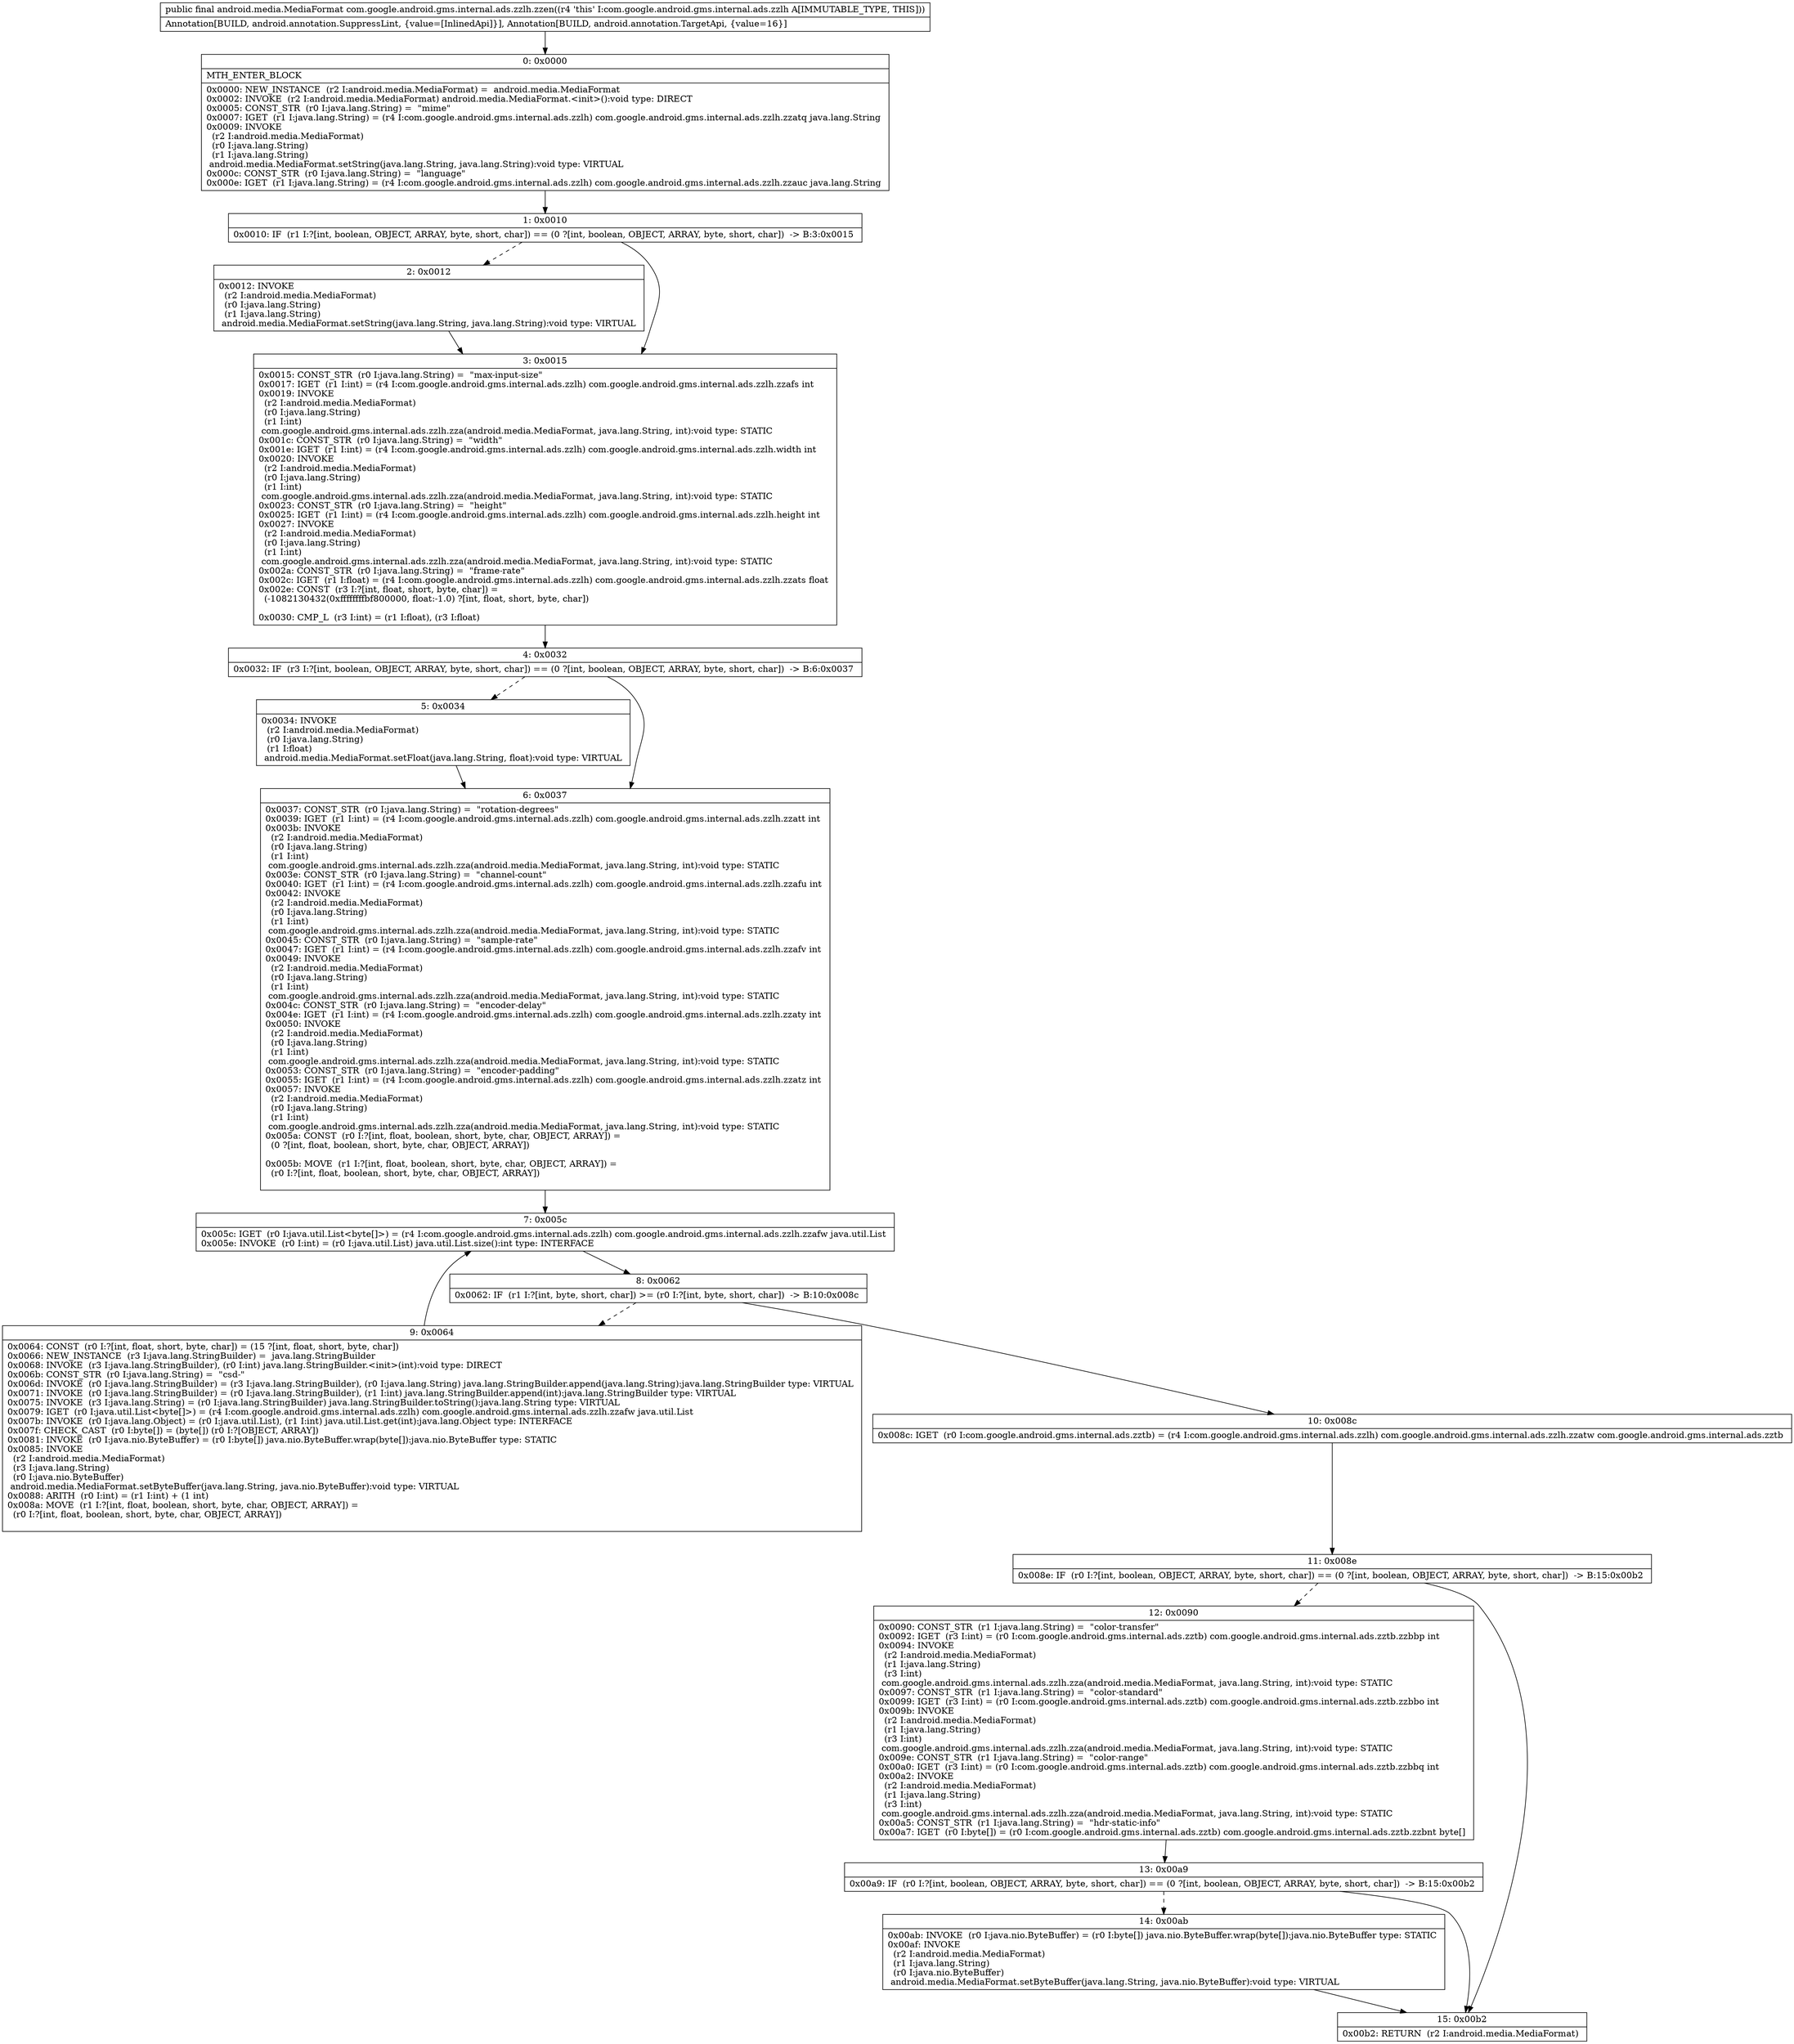 digraph "CFG forcom.google.android.gms.internal.ads.zzlh.zzen()Landroid\/media\/MediaFormat;" {
Node_0 [shape=record,label="{0\:\ 0x0000|MTH_ENTER_BLOCK\l|0x0000: NEW_INSTANCE  (r2 I:android.media.MediaFormat) =  android.media.MediaFormat \l0x0002: INVOKE  (r2 I:android.media.MediaFormat) android.media.MediaFormat.\<init\>():void type: DIRECT \l0x0005: CONST_STR  (r0 I:java.lang.String) =  \"mime\" \l0x0007: IGET  (r1 I:java.lang.String) = (r4 I:com.google.android.gms.internal.ads.zzlh) com.google.android.gms.internal.ads.zzlh.zzatq java.lang.String \l0x0009: INVOKE  \l  (r2 I:android.media.MediaFormat)\l  (r0 I:java.lang.String)\l  (r1 I:java.lang.String)\l android.media.MediaFormat.setString(java.lang.String, java.lang.String):void type: VIRTUAL \l0x000c: CONST_STR  (r0 I:java.lang.String) =  \"language\" \l0x000e: IGET  (r1 I:java.lang.String) = (r4 I:com.google.android.gms.internal.ads.zzlh) com.google.android.gms.internal.ads.zzlh.zzauc java.lang.String \l}"];
Node_1 [shape=record,label="{1\:\ 0x0010|0x0010: IF  (r1 I:?[int, boolean, OBJECT, ARRAY, byte, short, char]) == (0 ?[int, boolean, OBJECT, ARRAY, byte, short, char])  \-\> B:3:0x0015 \l}"];
Node_2 [shape=record,label="{2\:\ 0x0012|0x0012: INVOKE  \l  (r2 I:android.media.MediaFormat)\l  (r0 I:java.lang.String)\l  (r1 I:java.lang.String)\l android.media.MediaFormat.setString(java.lang.String, java.lang.String):void type: VIRTUAL \l}"];
Node_3 [shape=record,label="{3\:\ 0x0015|0x0015: CONST_STR  (r0 I:java.lang.String) =  \"max\-input\-size\" \l0x0017: IGET  (r1 I:int) = (r4 I:com.google.android.gms.internal.ads.zzlh) com.google.android.gms.internal.ads.zzlh.zzafs int \l0x0019: INVOKE  \l  (r2 I:android.media.MediaFormat)\l  (r0 I:java.lang.String)\l  (r1 I:int)\l com.google.android.gms.internal.ads.zzlh.zza(android.media.MediaFormat, java.lang.String, int):void type: STATIC \l0x001c: CONST_STR  (r0 I:java.lang.String) =  \"width\" \l0x001e: IGET  (r1 I:int) = (r4 I:com.google.android.gms.internal.ads.zzlh) com.google.android.gms.internal.ads.zzlh.width int \l0x0020: INVOKE  \l  (r2 I:android.media.MediaFormat)\l  (r0 I:java.lang.String)\l  (r1 I:int)\l com.google.android.gms.internal.ads.zzlh.zza(android.media.MediaFormat, java.lang.String, int):void type: STATIC \l0x0023: CONST_STR  (r0 I:java.lang.String) =  \"height\" \l0x0025: IGET  (r1 I:int) = (r4 I:com.google.android.gms.internal.ads.zzlh) com.google.android.gms.internal.ads.zzlh.height int \l0x0027: INVOKE  \l  (r2 I:android.media.MediaFormat)\l  (r0 I:java.lang.String)\l  (r1 I:int)\l com.google.android.gms.internal.ads.zzlh.zza(android.media.MediaFormat, java.lang.String, int):void type: STATIC \l0x002a: CONST_STR  (r0 I:java.lang.String) =  \"frame\-rate\" \l0x002c: IGET  (r1 I:float) = (r4 I:com.google.android.gms.internal.ads.zzlh) com.google.android.gms.internal.ads.zzlh.zzats float \l0x002e: CONST  (r3 I:?[int, float, short, byte, char]) = \l  (\-1082130432(0xffffffffbf800000, float:\-1.0) ?[int, float, short, byte, char])\l \l0x0030: CMP_L  (r3 I:int) = (r1 I:float), (r3 I:float) \l}"];
Node_4 [shape=record,label="{4\:\ 0x0032|0x0032: IF  (r3 I:?[int, boolean, OBJECT, ARRAY, byte, short, char]) == (0 ?[int, boolean, OBJECT, ARRAY, byte, short, char])  \-\> B:6:0x0037 \l}"];
Node_5 [shape=record,label="{5\:\ 0x0034|0x0034: INVOKE  \l  (r2 I:android.media.MediaFormat)\l  (r0 I:java.lang.String)\l  (r1 I:float)\l android.media.MediaFormat.setFloat(java.lang.String, float):void type: VIRTUAL \l}"];
Node_6 [shape=record,label="{6\:\ 0x0037|0x0037: CONST_STR  (r0 I:java.lang.String) =  \"rotation\-degrees\" \l0x0039: IGET  (r1 I:int) = (r4 I:com.google.android.gms.internal.ads.zzlh) com.google.android.gms.internal.ads.zzlh.zzatt int \l0x003b: INVOKE  \l  (r2 I:android.media.MediaFormat)\l  (r0 I:java.lang.String)\l  (r1 I:int)\l com.google.android.gms.internal.ads.zzlh.zza(android.media.MediaFormat, java.lang.String, int):void type: STATIC \l0x003e: CONST_STR  (r0 I:java.lang.String) =  \"channel\-count\" \l0x0040: IGET  (r1 I:int) = (r4 I:com.google.android.gms.internal.ads.zzlh) com.google.android.gms.internal.ads.zzlh.zzafu int \l0x0042: INVOKE  \l  (r2 I:android.media.MediaFormat)\l  (r0 I:java.lang.String)\l  (r1 I:int)\l com.google.android.gms.internal.ads.zzlh.zza(android.media.MediaFormat, java.lang.String, int):void type: STATIC \l0x0045: CONST_STR  (r0 I:java.lang.String) =  \"sample\-rate\" \l0x0047: IGET  (r1 I:int) = (r4 I:com.google.android.gms.internal.ads.zzlh) com.google.android.gms.internal.ads.zzlh.zzafv int \l0x0049: INVOKE  \l  (r2 I:android.media.MediaFormat)\l  (r0 I:java.lang.String)\l  (r1 I:int)\l com.google.android.gms.internal.ads.zzlh.zza(android.media.MediaFormat, java.lang.String, int):void type: STATIC \l0x004c: CONST_STR  (r0 I:java.lang.String) =  \"encoder\-delay\" \l0x004e: IGET  (r1 I:int) = (r4 I:com.google.android.gms.internal.ads.zzlh) com.google.android.gms.internal.ads.zzlh.zzaty int \l0x0050: INVOKE  \l  (r2 I:android.media.MediaFormat)\l  (r0 I:java.lang.String)\l  (r1 I:int)\l com.google.android.gms.internal.ads.zzlh.zza(android.media.MediaFormat, java.lang.String, int):void type: STATIC \l0x0053: CONST_STR  (r0 I:java.lang.String) =  \"encoder\-padding\" \l0x0055: IGET  (r1 I:int) = (r4 I:com.google.android.gms.internal.ads.zzlh) com.google.android.gms.internal.ads.zzlh.zzatz int \l0x0057: INVOKE  \l  (r2 I:android.media.MediaFormat)\l  (r0 I:java.lang.String)\l  (r1 I:int)\l com.google.android.gms.internal.ads.zzlh.zza(android.media.MediaFormat, java.lang.String, int):void type: STATIC \l0x005a: CONST  (r0 I:?[int, float, boolean, short, byte, char, OBJECT, ARRAY]) = \l  (0 ?[int, float, boolean, short, byte, char, OBJECT, ARRAY])\l \l0x005b: MOVE  (r1 I:?[int, float, boolean, short, byte, char, OBJECT, ARRAY]) = \l  (r0 I:?[int, float, boolean, short, byte, char, OBJECT, ARRAY])\l \l}"];
Node_7 [shape=record,label="{7\:\ 0x005c|0x005c: IGET  (r0 I:java.util.List\<byte[]\>) = (r4 I:com.google.android.gms.internal.ads.zzlh) com.google.android.gms.internal.ads.zzlh.zzafw java.util.List \l0x005e: INVOKE  (r0 I:int) = (r0 I:java.util.List) java.util.List.size():int type: INTERFACE \l}"];
Node_8 [shape=record,label="{8\:\ 0x0062|0x0062: IF  (r1 I:?[int, byte, short, char]) \>= (r0 I:?[int, byte, short, char])  \-\> B:10:0x008c \l}"];
Node_9 [shape=record,label="{9\:\ 0x0064|0x0064: CONST  (r0 I:?[int, float, short, byte, char]) = (15 ?[int, float, short, byte, char]) \l0x0066: NEW_INSTANCE  (r3 I:java.lang.StringBuilder) =  java.lang.StringBuilder \l0x0068: INVOKE  (r3 I:java.lang.StringBuilder), (r0 I:int) java.lang.StringBuilder.\<init\>(int):void type: DIRECT \l0x006b: CONST_STR  (r0 I:java.lang.String) =  \"csd\-\" \l0x006d: INVOKE  (r0 I:java.lang.StringBuilder) = (r3 I:java.lang.StringBuilder), (r0 I:java.lang.String) java.lang.StringBuilder.append(java.lang.String):java.lang.StringBuilder type: VIRTUAL \l0x0071: INVOKE  (r0 I:java.lang.StringBuilder) = (r0 I:java.lang.StringBuilder), (r1 I:int) java.lang.StringBuilder.append(int):java.lang.StringBuilder type: VIRTUAL \l0x0075: INVOKE  (r3 I:java.lang.String) = (r0 I:java.lang.StringBuilder) java.lang.StringBuilder.toString():java.lang.String type: VIRTUAL \l0x0079: IGET  (r0 I:java.util.List\<byte[]\>) = (r4 I:com.google.android.gms.internal.ads.zzlh) com.google.android.gms.internal.ads.zzlh.zzafw java.util.List \l0x007b: INVOKE  (r0 I:java.lang.Object) = (r0 I:java.util.List), (r1 I:int) java.util.List.get(int):java.lang.Object type: INTERFACE \l0x007f: CHECK_CAST  (r0 I:byte[]) = (byte[]) (r0 I:?[OBJECT, ARRAY]) \l0x0081: INVOKE  (r0 I:java.nio.ByteBuffer) = (r0 I:byte[]) java.nio.ByteBuffer.wrap(byte[]):java.nio.ByteBuffer type: STATIC \l0x0085: INVOKE  \l  (r2 I:android.media.MediaFormat)\l  (r3 I:java.lang.String)\l  (r0 I:java.nio.ByteBuffer)\l android.media.MediaFormat.setByteBuffer(java.lang.String, java.nio.ByteBuffer):void type: VIRTUAL \l0x0088: ARITH  (r0 I:int) = (r1 I:int) + (1 int) \l0x008a: MOVE  (r1 I:?[int, float, boolean, short, byte, char, OBJECT, ARRAY]) = \l  (r0 I:?[int, float, boolean, short, byte, char, OBJECT, ARRAY])\l \l}"];
Node_10 [shape=record,label="{10\:\ 0x008c|0x008c: IGET  (r0 I:com.google.android.gms.internal.ads.zztb) = (r4 I:com.google.android.gms.internal.ads.zzlh) com.google.android.gms.internal.ads.zzlh.zzatw com.google.android.gms.internal.ads.zztb \l}"];
Node_11 [shape=record,label="{11\:\ 0x008e|0x008e: IF  (r0 I:?[int, boolean, OBJECT, ARRAY, byte, short, char]) == (0 ?[int, boolean, OBJECT, ARRAY, byte, short, char])  \-\> B:15:0x00b2 \l}"];
Node_12 [shape=record,label="{12\:\ 0x0090|0x0090: CONST_STR  (r1 I:java.lang.String) =  \"color\-transfer\" \l0x0092: IGET  (r3 I:int) = (r0 I:com.google.android.gms.internal.ads.zztb) com.google.android.gms.internal.ads.zztb.zzbbp int \l0x0094: INVOKE  \l  (r2 I:android.media.MediaFormat)\l  (r1 I:java.lang.String)\l  (r3 I:int)\l com.google.android.gms.internal.ads.zzlh.zza(android.media.MediaFormat, java.lang.String, int):void type: STATIC \l0x0097: CONST_STR  (r1 I:java.lang.String) =  \"color\-standard\" \l0x0099: IGET  (r3 I:int) = (r0 I:com.google.android.gms.internal.ads.zztb) com.google.android.gms.internal.ads.zztb.zzbbo int \l0x009b: INVOKE  \l  (r2 I:android.media.MediaFormat)\l  (r1 I:java.lang.String)\l  (r3 I:int)\l com.google.android.gms.internal.ads.zzlh.zza(android.media.MediaFormat, java.lang.String, int):void type: STATIC \l0x009e: CONST_STR  (r1 I:java.lang.String) =  \"color\-range\" \l0x00a0: IGET  (r3 I:int) = (r0 I:com.google.android.gms.internal.ads.zztb) com.google.android.gms.internal.ads.zztb.zzbbq int \l0x00a2: INVOKE  \l  (r2 I:android.media.MediaFormat)\l  (r1 I:java.lang.String)\l  (r3 I:int)\l com.google.android.gms.internal.ads.zzlh.zza(android.media.MediaFormat, java.lang.String, int):void type: STATIC \l0x00a5: CONST_STR  (r1 I:java.lang.String) =  \"hdr\-static\-info\" \l0x00a7: IGET  (r0 I:byte[]) = (r0 I:com.google.android.gms.internal.ads.zztb) com.google.android.gms.internal.ads.zztb.zzbnt byte[] \l}"];
Node_13 [shape=record,label="{13\:\ 0x00a9|0x00a9: IF  (r0 I:?[int, boolean, OBJECT, ARRAY, byte, short, char]) == (0 ?[int, boolean, OBJECT, ARRAY, byte, short, char])  \-\> B:15:0x00b2 \l}"];
Node_14 [shape=record,label="{14\:\ 0x00ab|0x00ab: INVOKE  (r0 I:java.nio.ByteBuffer) = (r0 I:byte[]) java.nio.ByteBuffer.wrap(byte[]):java.nio.ByteBuffer type: STATIC \l0x00af: INVOKE  \l  (r2 I:android.media.MediaFormat)\l  (r1 I:java.lang.String)\l  (r0 I:java.nio.ByteBuffer)\l android.media.MediaFormat.setByteBuffer(java.lang.String, java.nio.ByteBuffer):void type: VIRTUAL \l}"];
Node_15 [shape=record,label="{15\:\ 0x00b2|0x00b2: RETURN  (r2 I:android.media.MediaFormat) \l}"];
MethodNode[shape=record,label="{public final android.media.MediaFormat com.google.android.gms.internal.ads.zzlh.zzen((r4 'this' I:com.google.android.gms.internal.ads.zzlh A[IMMUTABLE_TYPE, THIS]))  | Annotation[BUILD, android.annotation.SuppressLint, \{value=[InlinedApi]\}], Annotation[BUILD, android.annotation.TargetApi, \{value=16\}]\l}"];
MethodNode -> Node_0;
Node_0 -> Node_1;
Node_1 -> Node_2[style=dashed];
Node_1 -> Node_3;
Node_2 -> Node_3;
Node_3 -> Node_4;
Node_4 -> Node_5[style=dashed];
Node_4 -> Node_6;
Node_5 -> Node_6;
Node_6 -> Node_7;
Node_7 -> Node_8;
Node_8 -> Node_9[style=dashed];
Node_8 -> Node_10;
Node_9 -> Node_7;
Node_10 -> Node_11;
Node_11 -> Node_12[style=dashed];
Node_11 -> Node_15;
Node_12 -> Node_13;
Node_13 -> Node_14[style=dashed];
Node_13 -> Node_15;
Node_14 -> Node_15;
}

